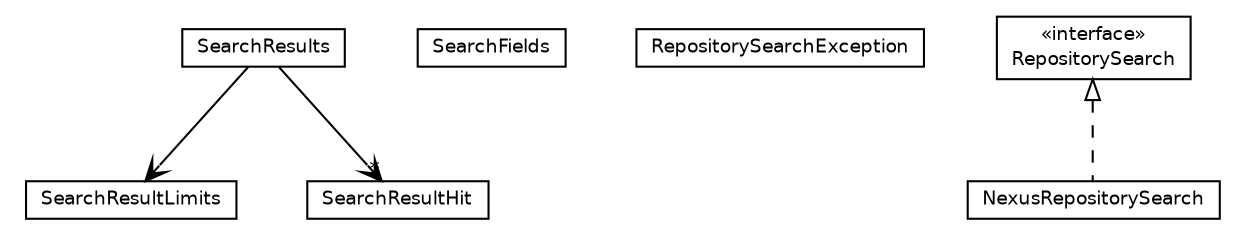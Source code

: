 #!/usr/local/bin/dot
#
# Class diagram 
# Generated by UmlGraph version 4.6 (http://www.spinellis.gr/sw/umlgraph)
#

digraph G {
	edge [fontname="Helvetica",fontsize=10,labelfontname="Helvetica",labelfontsize=10];
	node [fontname="Helvetica",fontsize=10,shape=plaintext];
	// org.apache.archiva.indexer.search.SearchResults
	c14897 [label=<<table border="0" cellborder="1" cellspacing="0" cellpadding="2" port="p" href="./SearchResults.html">
		<tr><td><table border="0" cellspacing="0" cellpadding="1">
			<tr><td> SearchResults </td></tr>
		</table></td></tr>
		</table>>, fontname="Helvetica", fontcolor="black", fontsize=9.0];
	// org.apache.archiva.indexer.search.SearchResultLimits
	c14898 [label=<<table border="0" cellborder="1" cellspacing="0" cellpadding="2" port="p" href="./SearchResultLimits.html">
		<tr><td><table border="0" cellspacing="0" cellpadding="1">
			<tr><td> SearchResultLimits </td></tr>
		</table></td></tr>
		</table>>, fontname="Helvetica", fontcolor="black", fontsize=9.0];
	// org.apache.archiva.indexer.search.SearchResultHit
	c14899 [label=<<table border="0" cellborder="1" cellspacing="0" cellpadding="2" port="p" href="./SearchResultHit.html">
		<tr><td><table border="0" cellspacing="0" cellpadding="1">
			<tr><td> SearchResultHit </td></tr>
		</table></td></tr>
		</table>>, fontname="Helvetica", fontcolor="black", fontsize=9.0];
	// org.apache.archiva.indexer.search.SearchFields
	c14900 [label=<<table border="0" cellborder="1" cellspacing="0" cellpadding="2" port="p" href="./SearchFields.html">
		<tr><td><table border="0" cellspacing="0" cellpadding="1">
			<tr><td> SearchFields </td></tr>
		</table></td></tr>
		</table>>, fontname="Helvetica", fontcolor="black", fontsize=9.0];
	// org.apache.archiva.indexer.search.RepositorySearchException
	c14901 [label=<<table border="0" cellborder="1" cellspacing="0" cellpadding="2" port="p" href="./RepositorySearchException.html">
		<tr><td><table border="0" cellspacing="0" cellpadding="1">
			<tr><td> RepositorySearchException </td></tr>
		</table></td></tr>
		</table>>, fontname="Helvetica", fontcolor="black", fontsize=9.0];
	// org.apache.archiva.indexer.search.RepositorySearch
	c14902 [label=<<table border="0" cellborder="1" cellspacing="0" cellpadding="2" port="p" href="./RepositorySearch.html">
		<tr><td><table border="0" cellspacing="0" cellpadding="1">
			<tr><td> &laquo;interface&raquo; </td></tr>
			<tr><td> RepositorySearch </td></tr>
		</table></td></tr>
		</table>>, fontname="Helvetica", fontcolor="black", fontsize=9.0];
	// org.apache.archiva.indexer.search.NexusRepositorySearch
	c14903 [label=<<table border="0" cellborder="1" cellspacing="0" cellpadding="2" port="p" href="./NexusRepositorySearch.html">
		<tr><td><table border="0" cellspacing="0" cellpadding="1">
			<tr><td> NexusRepositorySearch </td></tr>
		</table></td></tr>
		</table>>, fontname="Helvetica", fontcolor="black", fontsize=9.0];
	//org.apache.archiva.indexer.search.NexusRepositorySearch implements org.apache.archiva.indexer.search.RepositorySearch
	c14902:p -> c14903:p [dir=back,arrowtail=empty,style=dashed];
	// org.apache.archiva.indexer.search.SearchResults NAVASSOC org.apache.archiva.indexer.search.SearchResultHit
	c14897:p -> c14899:p [taillabel="", label="", headlabel="*", fontname="Helvetica", fontcolor="black", fontsize=10.0, color="black", arrowhead=open];
	// org.apache.archiva.indexer.search.SearchResults NAVASSOC org.apache.archiva.indexer.search.SearchResultLimits
	c14897:p -> c14898:p [taillabel="", label="", headlabel="", fontname="Helvetica", fontcolor="black", fontsize=10.0, color="black", arrowhead=open];
}

